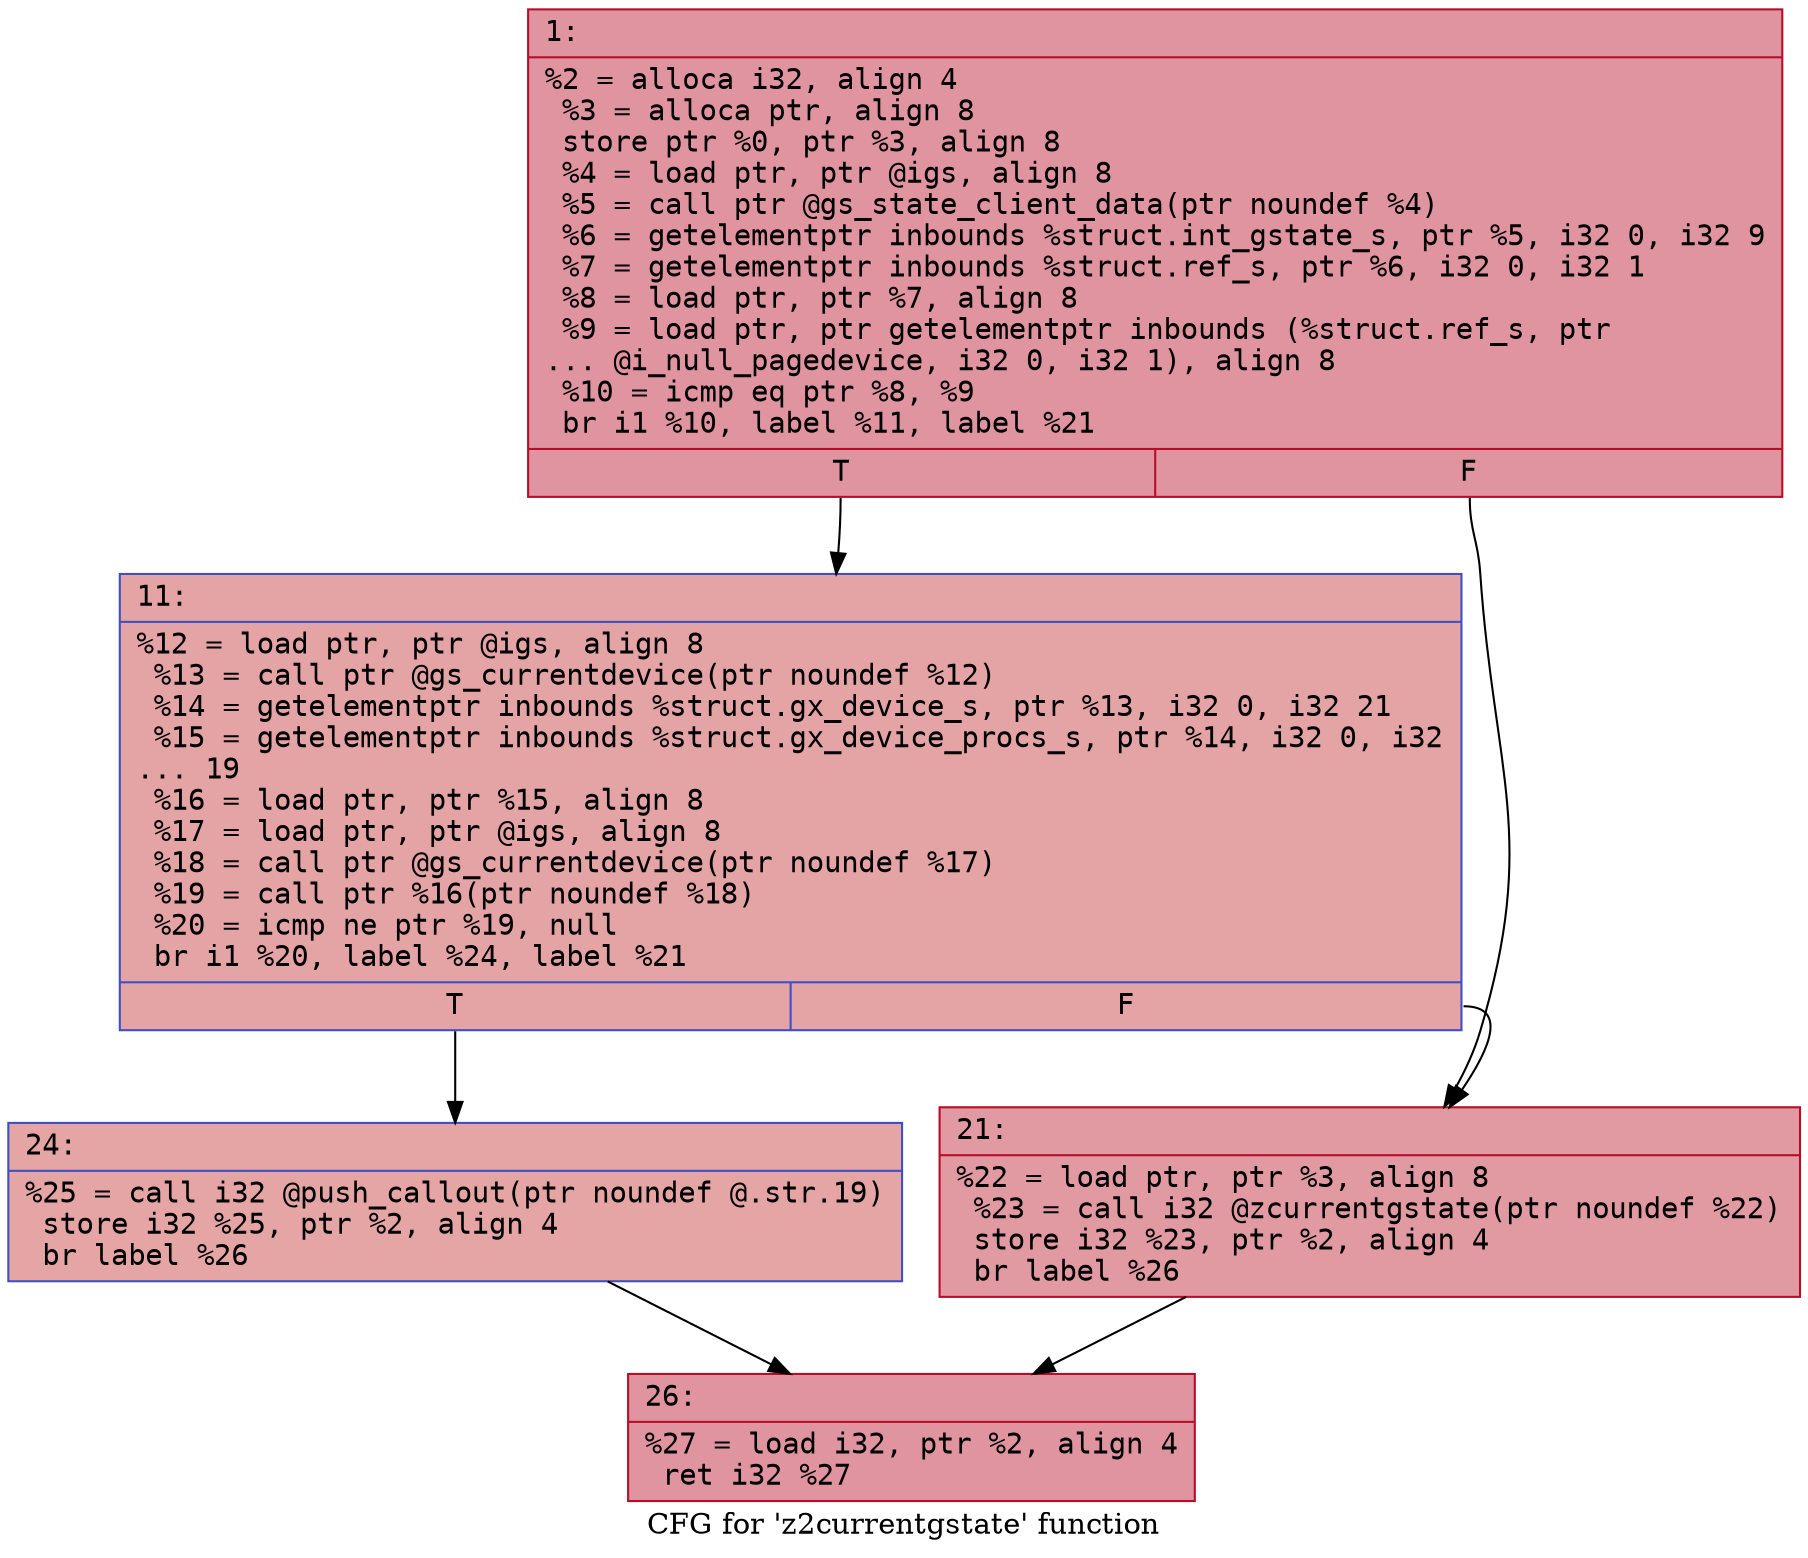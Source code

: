 digraph "CFG for 'z2currentgstate' function" {
	label="CFG for 'z2currentgstate' function";

	Node0x60000010f070 [shape=record,color="#b70d28ff", style=filled, fillcolor="#b70d2870" fontname="Courier",label="{1:\l|  %2 = alloca i32, align 4\l  %3 = alloca ptr, align 8\l  store ptr %0, ptr %3, align 8\l  %4 = load ptr, ptr @igs, align 8\l  %5 = call ptr @gs_state_client_data(ptr noundef %4)\l  %6 = getelementptr inbounds %struct.int_gstate_s, ptr %5, i32 0, i32 9\l  %7 = getelementptr inbounds %struct.ref_s, ptr %6, i32 0, i32 1\l  %8 = load ptr, ptr %7, align 8\l  %9 = load ptr, ptr getelementptr inbounds (%struct.ref_s, ptr\l... @i_null_pagedevice, i32 0, i32 1), align 8\l  %10 = icmp eq ptr %8, %9\l  br i1 %10, label %11, label %21\l|{<s0>T|<s1>F}}"];
	Node0x60000010f070:s0 -> Node0x60000010f0c0[tooltip="1 -> 11\nProbability 37.50%" ];
	Node0x60000010f070:s1 -> Node0x60000010f110[tooltip="1 -> 21\nProbability 62.50%" ];
	Node0x60000010f0c0 [shape=record,color="#3d50c3ff", style=filled, fillcolor="#c32e3170" fontname="Courier",label="{11:\l|  %12 = load ptr, ptr @igs, align 8\l  %13 = call ptr @gs_currentdevice(ptr noundef %12)\l  %14 = getelementptr inbounds %struct.gx_device_s, ptr %13, i32 0, i32 21\l  %15 = getelementptr inbounds %struct.gx_device_procs_s, ptr %14, i32 0, i32\l... 19\l  %16 = load ptr, ptr %15, align 8\l  %17 = load ptr, ptr @igs, align 8\l  %18 = call ptr @gs_currentdevice(ptr noundef %17)\l  %19 = call ptr %16(ptr noundef %18)\l  %20 = icmp ne ptr %19, null\l  br i1 %20, label %24, label %21\l|{<s0>T|<s1>F}}"];
	Node0x60000010f0c0:s0 -> Node0x60000010f160[tooltip="11 -> 24\nProbability 62.50%" ];
	Node0x60000010f0c0:s1 -> Node0x60000010f110[tooltip="11 -> 21\nProbability 37.50%" ];
	Node0x60000010f110 [shape=record,color="#b70d28ff", style=filled, fillcolor="#bb1b2c70" fontname="Courier",label="{21:\l|  %22 = load ptr, ptr %3, align 8\l  %23 = call i32 @zcurrentgstate(ptr noundef %22)\l  store i32 %23, ptr %2, align 4\l  br label %26\l}"];
	Node0x60000010f110 -> Node0x60000010f1b0[tooltip="21 -> 26\nProbability 100.00%" ];
	Node0x60000010f160 [shape=record,color="#3d50c3ff", style=filled, fillcolor="#c5333470" fontname="Courier",label="{24:\l|  %25 = call i32 @push_callout(ptr noundef @.str.19)\l  store i32 %25, ptr %2, align 4\l  br label %26\l}"];
	Node0x60000010f160 -> Node0x60000010f1b0[tooltip="24 -> 26\nProbability 100.00%" ];
	Node0x60000010f1b0 [shape=record,color="#b70d28ff", style=filled, fillcolor="#b70d2870" fontname="Courier",label="{26:\l|  %27 = load i32, ptr %2, align 4\l  ret i32 %27\l}"];
}
